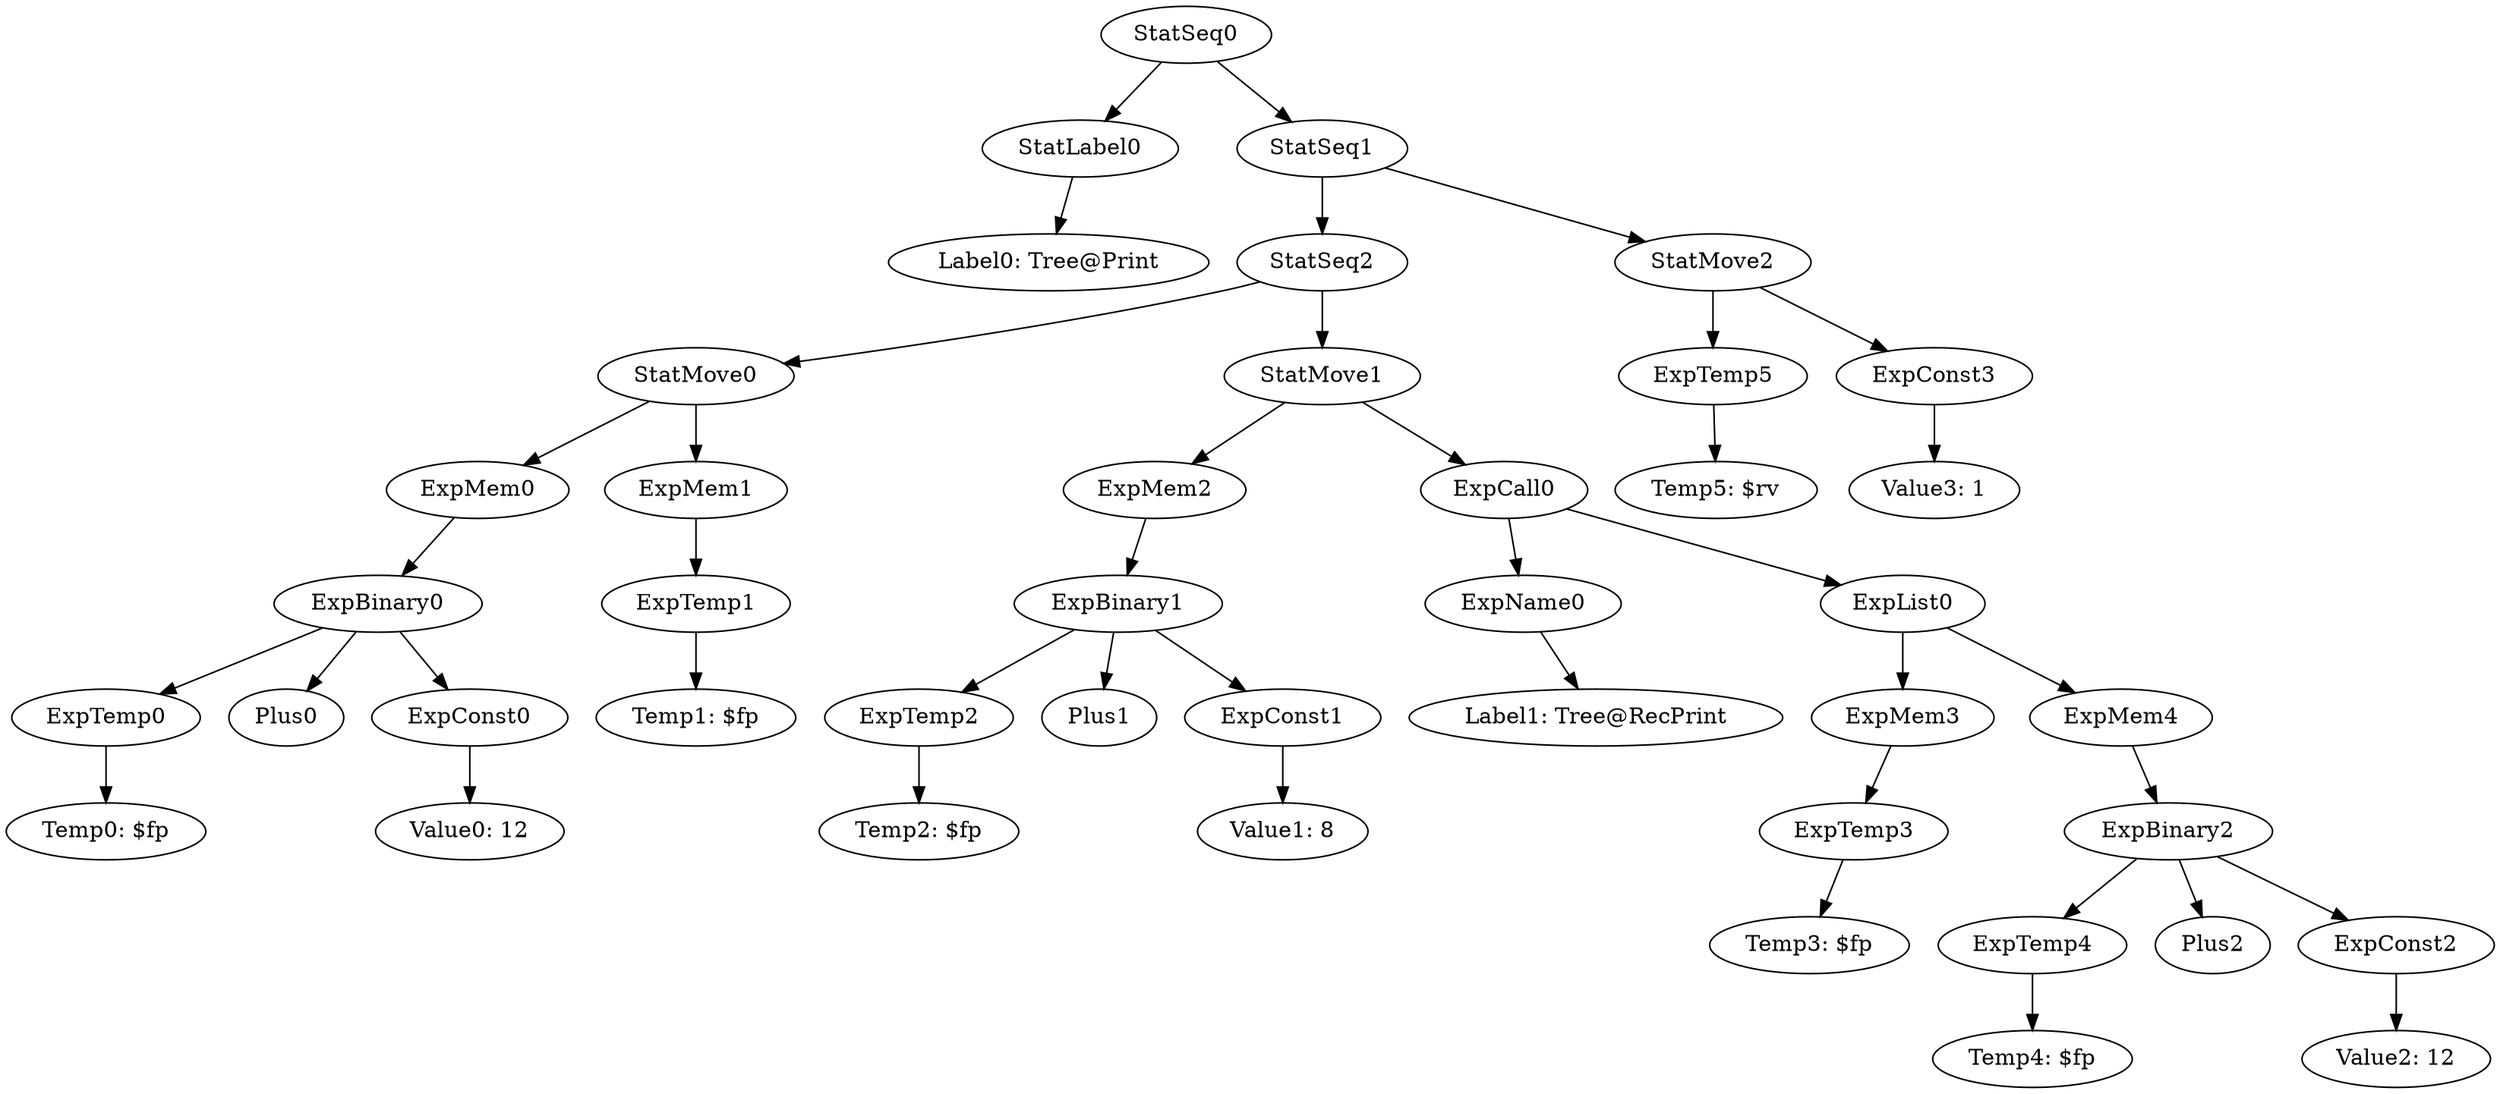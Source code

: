 digraph {
	ordering = out;
	ExpConst3 -> "Value3: 1";
	StatMove2 -> ExpTemp5;
	StatMove2 -> ExpConst3;
	ExpConst2 -> "Value2: 12";
	StatSeq2 -> StatMove0;
	StatSeq2 -> StatMove1;
	ExpMem1 -> ExpTemp1;
	ExpConst0 -> "Value0: 12";
	ExpMem0 -> ExpBinary0;
	ExpBinary1 -> ExpTemp2;
	ExpBinary1 -> Plus1;
	ExpBinary1 -> ExpConst1;
	ExpMem3 -> ExpTemp3;
	StatLabel0 -> "Label0: Tree@Print";
	ExpTemp5 -> "Temp5: $rv";
	ExpTemp1 -> "Temp1: $fp";
	StatSeq0 -> StatLabel0;
	StatSeq0 -> StatSeq1;
	ExpTemp3 -> "Temp3: $fp";
	ExpTemp0 -> "Temp0: $fp";
	StatMove0 -> ExpMem0;
	StatMove0 -> ExpMem1;
	ExpMem4 -> ExpBinary2;
	ExpBinary0 -> ExpTemp0;
	ExpBinary0 -> Plus0;
	ExpBinary0 -> ExpConst0;
	ExpTemp2 -> "Temp2: $fp";
	StatSeq1 -> StatSeq2;
	StatSeq1 -> StatMove2;
	ExpConst1 -> "Value1: 8";
	StatMove1 -> ExpMem2;
	StatMove1 -> ExpCall0;
	ExpName0 -> "Label1: Tree@RecPrint";
	ExpMem2 -> ExpBinary1;
	ExpCall0 -> ExpName0;
	ExpCall0 -> ExpList0;
	ExpTemp4 -> "Temp4: $fp";
	ExpBinary2 -> ExpTemp4;
	ExpBinary2 -> Plus2;
	ExpBinary2 -> ExpConst2;
	ExpList0 -> ExpMem3;
	ExpList0 -> ExpMem4;
}

